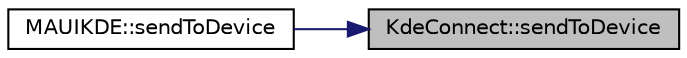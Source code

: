digraph "KdeConnect::sendToDevice"
{
 // INTERACTIVE_SVG=YES
 // LATEX_PDF_SIZE
  edge [fontname="Helvetica",fontsize="10",labelfontname="Helvetica",labelfontsize="10"];
  node [fontname="Helvetica",fontsize="10",shape=record];
  rankdir="RL";
  Node6 [label="KdeConnect::sendToDevice",height=0.2,width=0.4,color="black", fillcolor="grey75", style="filled", fontcolor="black",tooltip=" "];
  Node6 -> Node7 [dir="back",color="midnightblue",fontsize="10",style="solid",fontname="Helvetica"];
  Node7 [label="MAUIKDE::sendToDevice",height=0.2,width=0.4,color="black", fillcolor="white", style="filled",URL="$class_m_a_u_i_k_d_e.html#a31b8d8b66ee610061b126ddda356a10b",tooltip=" "];
}
